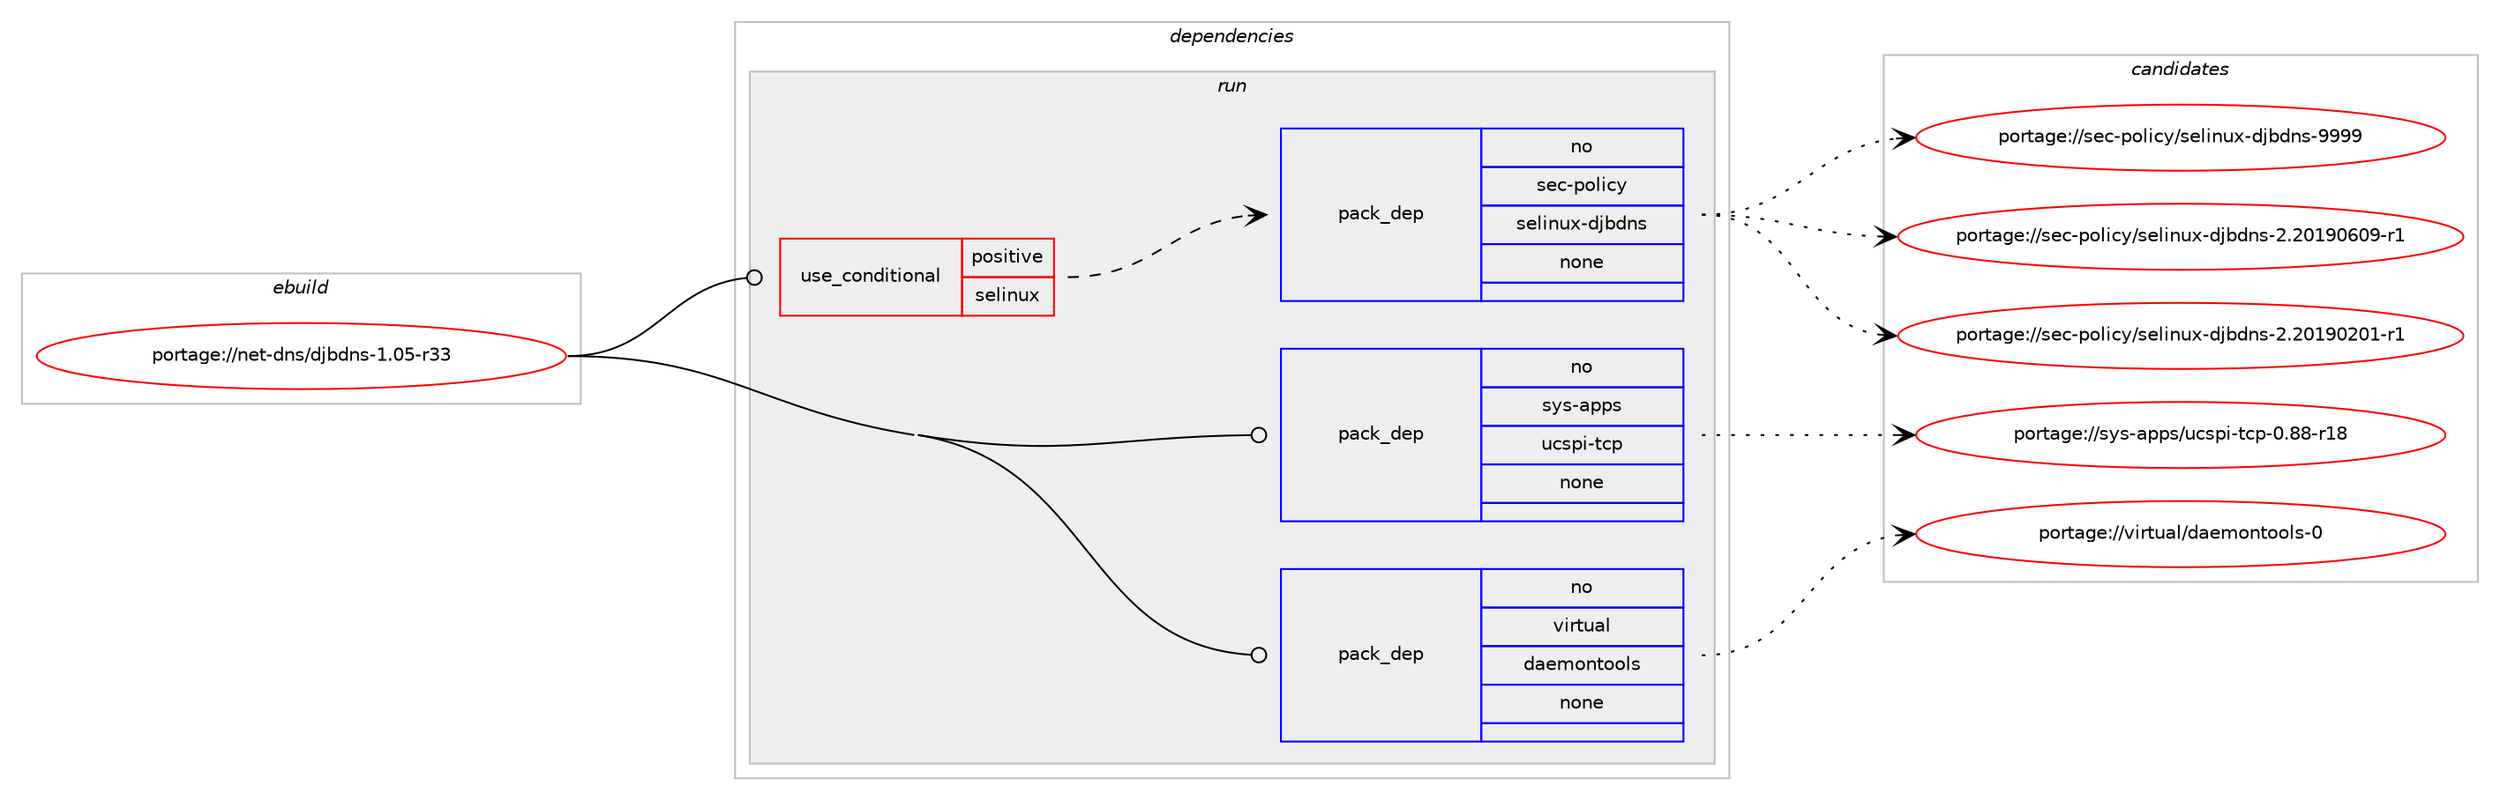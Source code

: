digraph prolog {

# *************
# Graph options
# *************

newrank=true;
concentrate=true;
compound=true;
graph [rankdir=LR,fontname=Helvetica,fontsize=10,ranksep=1.5];#, ranksep=2.5, nodesep=0.2];
edge  [arrowhead=vee];
node  [fontname=Helvetica,fontsize=10];

# **********
# The ebuild
# **********

subgraph cluster_leftcol {
color=gray;
rank=same;
label=<<i>ebuild</i>>;
id [label="portage://net-dns/djbdns-1.05-r33", color=red, width=4, href="../net-dns/djbdns-1.05-r33.svg"];
}

# ****************
# The dependencies
# ****************

subgraph cluster_midcol {
color=gray;
label=<<i>dependencies</i>>;
subgraph cluster_compile {
fillcolor="#eeeeee";
style=filled;
label=<<i>compile</i>>;
}
subgraph cluster_compileandrun {
fillcolor="#eeeeee";
style=filled;
label=<<i>compile and run</i>>;
}
subgraph cluster_run {
fillcolor="#eeeeee";
style=filled;
label=<<i>run</i>>;
subgraph cond22391 {
dependency98502 [label=<<TABLE BORDER="0" CELLBORDER="1" CELLSPACING="0" CELLPADDING="4"><TR><TD ROWSPAN="3" CELLPADDING="10">use_conditional</TD></TR><TR><TD>positive</TD></TR><TR><TD>selinux</TD></TR></TABLE>>, shape=none, color=red];
subgraph pack74313 {
dependency98503 [label=<<TABLE BORDER="0" CELLBORDER="1" CELLSPACING="0" CELLPADDING="4" WIDTH="220"><TR><TD ROWSPAN="6" CELLPADDING="30">pack_dep</TD></TR><TR><TD WIDTH="110">no</TD></TR><TR><TD>sec-policy</TD></TR><TR><TD>selinux-djbdns</TD></TR><TR><TD>none</TD></TR><TR><TD></TD></TR></TABLE>>, shape=none, color=blue];
}
dependency98502:e -> dependency98503:w [weight=20,style="dashed",arrowhead="vee"];
}
id:e -> dependency98502:w [weight=20,style="solid",arrowhead="odot"];
subgraph pack74314 {
dependency98504 [label=<<TABLE BORDER="0" CELLBORDER="1" CELLSPACING="0" CELLPADDING="4" WIDTH="220"><TR><TD ROWSPAN="6" CELLPADDING="30">pack_dep</TD></TR><TR><TD WIDTH="110">no</TD></TR><TR><TD>sys-apps</TD></TR><TR><TD>ucspi-tcp</TD></TR><TR><TD>none</TD></TR><TR><TD></TD></TR></TABLE>>, shape=none, color=blue];
}
id:e -> dependency98504:w [weight=20,style="solid",arrowhead="odot"];
subgraph pack74315 {
dependency98505 [label=<<TABLE BORDER="0" CELLBORDER="1" CELLSPACING="0" CELLPADDING="4" WIDTH="220"><TR><TD ROWSPAN="6" CELLPADDING="30">pack_dep</TD></TR><TR><TD WIDTH="110">no</TD></TR><TR><TD>virtual</TD></TR><TR><TD>daemontools</TD></TR><TR><TD>none</TD></TR><TR><TD></TD></TR></TABLE>>, shape=none, color=blue];
}
id:e -> dependency98505:w [weight=20,style="solid",arrowhead="odot"];
}
}

# **************
# The candidates
# **************

subgraph cluster_choices {
rank=same;
color=gray;
label=<<i>candidates</i>>;

subgraph choice74313 {
color=black;
nodesep=1;
choice1151019945112111108105991214711510110810511011712045100106981001101154557575757 [label="portage://sec-policy/selinux-djbdns-9999", color=red, width=4,href="../sec-policy/selinux-djbdns-9999.svg"];
choice11510199451121111081059912147115101108105110117120451001069810011011545504650484957485448574511449 [label="portage://sec-policy/selinux-djbdns-2.20190609-r1", color=red, width=4,href="../sec-policy/selinux-djbdns-2.20190609-r1.svg"];
choice11510199451121111081059912147115101108105110117120451001069810011011545504650484957485048494511449 [label="portage://sec-policy/selinux-djbdns-2.20190201-r1", color=red, width=4,href="../sec-policy/selinux-djbdns-2.20190201-r1.svg"];
dependency98503:e -> choice1151019945112111108105991214711510110810511011712045100106981001101154557575757:w [style=dotted,weight="100"];
dependency98503:e -> choice11510199451121111081059912147115101108105110117120451001069810011011545504650484957485448574511449:w [style=dotted,weight="100"];
dependency98503:e -> choice11510199451121111081059912147115101108105110117120451001069810011011545504650484957485048494511449:w [style=dotted,weight="100"];
}
subgraph choice74314 {
color=black;
nodesep=1;
choice1151211154597112112115471179911511210545116991124548465656451144956 [label="portage://sys-apps/ucspi-tcp-0.88-r18", color=red, width=4,href="../sys-apps/ucspi-tcp-0.88-r18.svg"];
dependency98504:e -> choice1151211154597112112115471179911511210545116991124548465656451144956:w [style=dotted,weight="100"];
}
subgraph choice74315 {
color=black;
nodesep=1;
choice1181051141161179710847100971011091111101161111111081154548 [label="portage://virtual/daemontools-0", color=red, width=4,href="../virtual/daemontools-0.svg"];
dependency98505:e -> choice1181051141161179710847100971011091111101161111111081154548:w [style=dotted,weight="100"];
}
}

}
